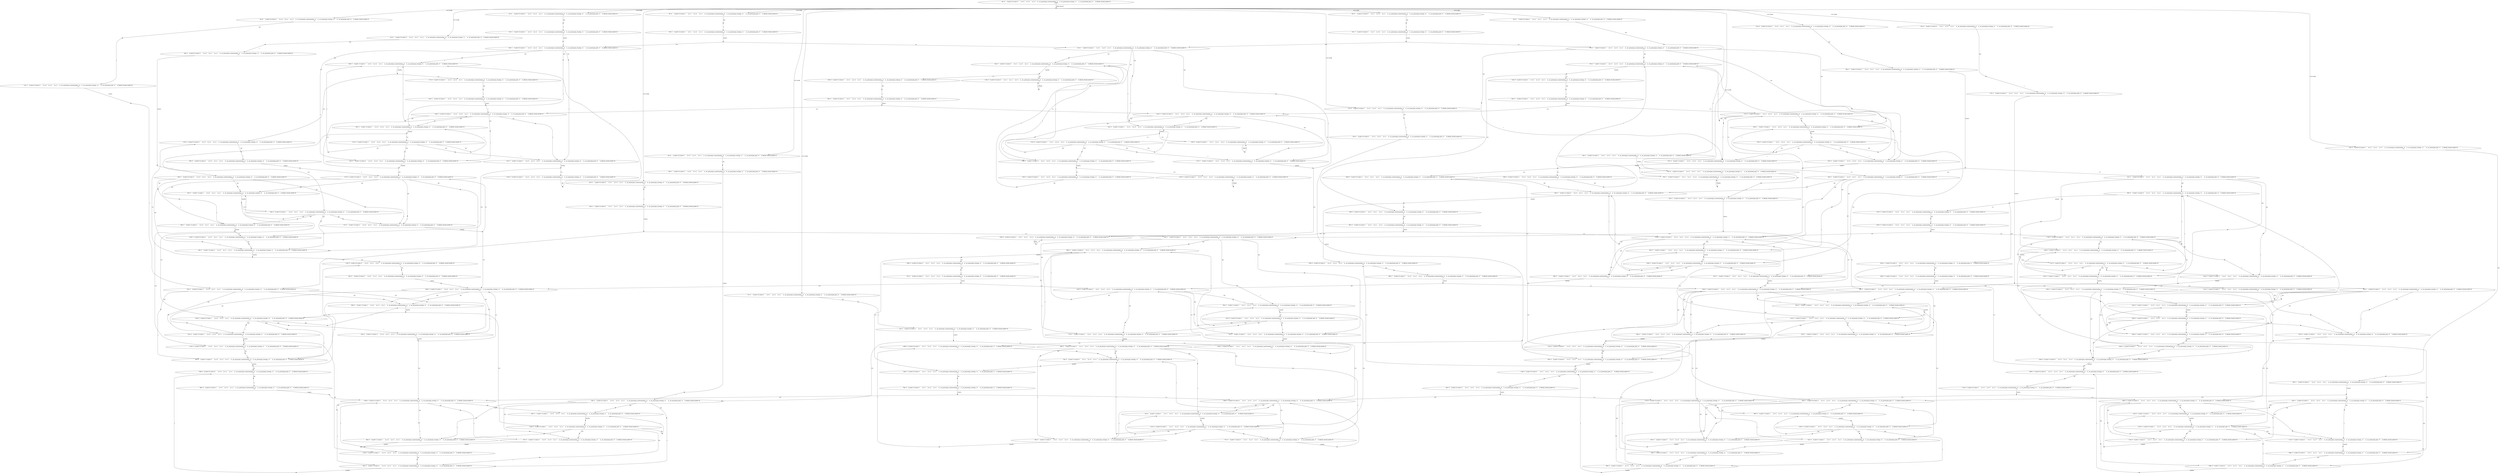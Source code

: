 digraph model {
	0 [ label = "0[c=0	& pick=0	& mem=0	& x=0	& y=0	& o=0	& _loc_prism2jani_countermodule_=0	& _loc_prism2jani_strategy_=0	& _loc_prism2jani_grid_=0	& default_reward_model=0]
: {init}" ];
	1 [ label = "1[c=0	& pick=0	& mem=0	& x=0	& y=0	& o=1	& _loc_prism2jani_countermodule_=0	& _loc_prism2jani_strategy_=0	& _loc_prism2jani_grid_=0	& default_reward_model=0]
: {}" ];
	2 [ label = "2[c=0	& pick=0	& mem=0	& x=0	& y=1	& o=1	& _loc_prism2jani_countermodule_=0	& _loc_prism2jani_strategy_=0	& _loc_prism2jani_grid_=0	& default_reward_model=0]
: {}" ];
	3 [ label = "3[c=0	& pick=0	& mem=0	& x=0	& y=2	& o=1	& _loc_prism2jani_countermodule_=0	& _loc_prism2jani_strategy_=0	& _loc_prism2jani_grid_=0	& default_reward_model=0]
: {}" ];
	4 [ label = "4[c=0	& pick=0	& mem=0	& x=0	& y=3	& o=1	& _loc_prism2jani_countermodule_=0	& _loc_prism2jani_strategy_=0	& _loc_prism2jani_grid_=0	& default_reward_model=0]
: {}" ];
	5 [ label = "5[c=0	& pick=0	& mem=0	& x=1	& y=0	& o=1	& _loc_prism2jani_countermodule_=0	& _loc_prism2jani_strategy_=0	& _loc_prism2jani_grid_=0	& default_reward_model=0]
: {}" ];
	6 [ label = "6[c=0	& pick=0	& mem=0	& x=1	& y=2	& o=1	& _loc_prism2jani_countermodule_=0	& _loc_prism2jani_strategy_=0	& _loc_prism2jani_grid_=0	& default_reward_model=0]
: {}" ];
	7 [ label = "7[c=0	& pick=0	& mem=0	& x=1	& y=3	& o=1	& _loc_prism2jani_countermodule_=0	& _loc_prism2jani_strategy_=0	& _loc_prism2jani_grid_=0	& default_reward_model=0]
: {}" ];
	8 [ label = "8[c=0	& pick=0	& mem=0	& x=2	& y=0	& o=1	& _loc_prism2jani_countermodule_=0	& _loc_prism2jani_strategy_=0	& _loc_prism2jani_grid_=0	& default_reward_model=0]
: {}" ];
	9 [ label = "9[c=0	& pick=0	& mem=0	& x=2	& y=1	& o=1	& _loc_prism2jani_countermodule_=0	& _loc_prism2jani_strategy_=0	& _loc_prism2jani_grid_=0	& default_reward_model=0]
: {}" ];
	10 [ label = "10[c=0	& pick=0	& mem=0	& x=2	& y=2	& o=1	& _loc_prism2jani_countermodule_=0	& _loc_prism2jani_strategy_=0	& _loc_prism2jani_grid_=0	& default_reward_model=0]
: {}" ];
	11 [ label = "11[c=0	& pick=0	& mem=0	& x=2	& y=3	& o=1	& _loc_prism2jani_countermodule_=0	& _loc_prism2jani_strategy_=0	& _loc_prism2jani_grid_=0	& default_reward_model=0]
: {}" ];
	12 [ label = "12[c=0	& pick=0	& mem=0	& x=3	& y=1	& o=1	& _loc_prism2jani_countermodule_=0	& _loc_prism2jani_strategy_=0	& _loc_prism2jani_grid_=0	& default_reward_model=0]
: {}" ];
	13 [ label = "13[c=0	& pick=0	& mem=0	& x=3	& y=2	& o=1	& _loc_prism2jani_countermodule_=0	& _loc_prism2jani_strategy_=0	& _loc_prism2jani_grid_=0	& default_reward_model=0]
: {}" ];
	14 [ label = "14[c=0	& pick=0	& mem=0	& x=3	& y=3	& o=1	& _loc_prism2jani_countermodule_=0	& _loc_prism2jani_strategy_=0	& _loc_prism2jani_grid_=0	& default_reward_model=0]
: {}" ];
	15 [ label = "15[c=1	& pick=4	& mem=3	& x=0	& y=0	& o=1	& _loc_prism2jani_countermodule_=0	& _loc_prism2jani_strategy_=0	& _loc_prism2jani_grid_=0	& default_reward_model=0]
: {}" ];
	16 [ label = "16[c=1	& pick=4	& mem=3	& x=0	& y=1	& o=1	& _loc_prism2jani_countermodule_=0	& _loc_prism2jani_strategy_=0	& _loc_prism2jani_grid_=0	& default_reward_model=0]
: {}" ];
	17 [ label = "17[c=1	& pick=4	& mem=3	& x=0	& y=2	& o=1	& _loc_prism2jani_countermodule_=0	& _loc_prism2jani_strategy_=0	& _loc_prism2jani_grid_=0	& default_reward_model=0]
: {}" ];
	18 [ label = "18[c=1	& pick=4	& mem=3	& x=0	& y=3	& o=1	& _loc_prism2jani_countermodule_=0	& _loc_prism2jani_strategy_=0	& _loc_prism2jani_grid_=0	& default_reward_model=0]
: {}" ];
	19 [ label = "19[c=1	& pick=4	& mem=3	& x=1	& y=0	& o=1	& _loc_prism2jani_countermodule_=0	& _loc_prism2jani_strategy_=0	& _loc_prism2jani_grid_=0	& default_reward_model=0]
: {}" ];
	20 [ label = "20[c=1	& pick=4	& mem=3	& x=1	& y=2	& o=1	& _loc_prism2jani_countermodule_=0	& _loc_prism2jani_strategy_=0	& _loc_prism2jani_grid_=0	& default_reward_model=0]
: {}" ];
	21 [ label = "21[c=1	& pick=4	& mem=3	& x=1	& y=3	& o=1	& _loc_prism2jani_countermodule_=0	& _loc_prism2jani_strategy_=0	& _loc_prism2jani_grid_=0	& default_reward_model=0]
: {}" ];
	22 [ label = "22[c=1	& pick=4	& mem=3	& x=2	& y=0	& o=1	& _loc_prism2jani_countermodule_=0	& _loc_prism2jani_strategy_=0	& _loc_prism2jani_grid_=0	& default_reward_model=0]
: {}" ];
	23 [ label = "23[c=1	& pick=4	& mem=3	& x=2	& y=1	& o=1	& _loc_prism2jani_countermodule_=0	& _loc_prism2jani_strategy_=0	& _loc_prism2jani_grid_=0	& default_reward_model=0]
: {}" ];
	24 [ label = "24[c=1	& pick=4	& mem=3	& x=2	& y=2	& o=1	& _loc_prism2jani_countermodule_=0	& _loc_prism2jani_strategy_=0	& _loc_prism2jani_grid_=0	& default_reward_model=0]
: {}" ];
	25 [ label = "25[c=1	& pick=4	& mem=3	& x=2	& y=3	& o=1	& _loc_prism2jani_countermodule_=0	& _loc_prism2jani_strategy_=0	& _loc_prism2jani_grid_=0	& default_reward_model=0]
: {}" ];
	26 [ label = "26[c=1	& pick=4	& mem=3	& x=3	& y=1	& o=1	& _loc_prism2jani_countermodule_=0	& _loc_prism2jani_strategy_=0	& _loc_prism2jani_grid_=0	& default_reward_model=0]
: {}" ];
	27 [ label = "27[c=1	& pick=4	& mem=3	& x=3	& y=2	& o=1	& _loc_prism2jani_countermodule_=0	& _loc_prism2jani_strategy_=0	& _loc_prism2jani_grid_=0	& default_reward_model=0]
: {}" ];
	28 [ label = "28[c=1	& pick=4	& mem=3	& x=3	& y=3	& o=1	& _loc_prism2jani_countermodule_=0	& _loc_prism2jani_strategy_=0	& _loc_prism2jani_grid_=0	& default_reward_model=0]
: {}" ];
	29 [ label = "29[c=1	& pick=0	& mem=3	& x=0	& y=1	& o=1	& _loc_prism2jani_countermodule_=0	& _loc_prism2jani_strategy_=0	& _loc_prism2jani_grid_=0	& default_reward_model=0]
: {}" ];
	30 [ label = "30[c=1	& pick=0	& mem=3	& x=0	& y=0	& o=1	& _loc_prism2jani_countermodule_=0	& _loc_prism2jani_strategy_=0	& _loc_prism2jani_grid_=0	& default_reward_model=0]
: {}" ];
	31 [ label = "31[c=1	& pick=0	& mem=3	& x=1	& y=0	& o=1	& _loc_prism2jani_countermodule_=0	& _loc_prism2jani_strategy_=0	& _loc_prism2jani_grid_=0	& default_reward_model=0]
: {}" ];
	32 [ label = "32[c=1	& pick=0	& mem=3	& x=0	& y=2	& o=1	& _loc_prism2jani_countermodule_=0	& _loc_prism2jani_strategy_=0	& _loc_prism2jani_grid_=0	& default_reward_model=0]
: {}" ];
	33 [ label = "33[c=1	& pick=0	& mem=3	& x=1	& y=1	& o=3	& _loc_prism2jani_countermodule_=0	& _loc_prism2jani_strategy_=0	& _loc_prism2jani_grid_=0	& default_reward_model=0]
: {}" ];
	34 [ label = "34[c=1	& pick=0	& mem=3	& x=0	& y=3	& o=1	& _loc_prism2jani_countermodule_=0	& _loc_prism2jani_strategy_=0	& _loc_prism2jani_grid_=0	& default_reward_model=0]
: {}" ];
	35 [ label = "35[c=1	& pick=0	& mem=3	& x=1	& y=2	& o=1	& _loc_prism2jani_countermodule_=0	& _loc_prism2jani_strategy_=0	& _loc_prism2jani_grid_=0	& default_reward_model=0]
: {}" ];
	36 [ label = "36[c=1	& pick=0	& mem=3	& x=1	& y=3	& o=1	& _loc_prism2jani_countermodule_=0	& _loc_prism2jani_strategy_=0	& _loc_prism2jani_grid_=0	& default_reward_model=0]
: {}" ];
	37 [ label = "37[c=1	& pick=0	& mem=3	& x=2	& y=0	& o=1	& _loc_prism2jani_countermodule_=0	& _loc_prism2jani_strategy_=0	& _loc_prism2jani_grid_=0	& default_reward_model=0]
: {}" ];
	38 [ label = "38[c=1	& pick=0	& mem=3	& x=2	& y=2	& o=1	& _loc_prism2jani_countermodule_=0	& _loc_prism2jani_strategy_=0	& _loc_prism2jani_grid_=0	& default_reward_model=0]
: {}" ];
	39 [ label = "39[c=1	& pick=0	& mem=3	& x=2	& y=3	& o=1	& _loc_prism2jani_countermodule_=0	& _loc_prism2jani_strategy_=0	& _loc_prism2jani_grid_=0	& default_reward_model=0]
: {}" ];
	40 [ label = "40[c=1	& pick=0	& mem=3	& x=2	& y=1	& o=1	& _loc_prism2jani_countermodule_=0	& _loc_prism2jani_strategy_=0	& _loc_prism2jani_grid_=0	& default_reward_model=0]
: {}" ];
	41 [ label = "41[c=1	& pick=0	& mem=3	& x=3	& y=1	& o=1	& _loc_prism2jani_countermodule_=0	& _loc_prism2jani_strategy_=0	& _loc_prism2jani_grid_=0	& default_reward_model=0]
: {}" ];
	42 [ label = "42[c=1	& pick=0	& mem=3	& x=3	& y=2	& o=1	& _loc_prism2jani_countermodule_=0	& _loc_prism2jani_strategy_=0	& _loc_prism2jani_grid_=0	& default_reward_model=0]
: {}" ];
	43 [ label = "43[c=1	& pick=0	& mem=3	& x=3	& y=3	& o=1	& _loc_prism2jani_countermodule_=0	& _loc_prism2jani_strategy_=0	& _loc_prism2jani_grid_=0	& default_reward_model=0]
: {}" ];
	44 [ label = "44[c=2	& pick=1	& mem=0	& x=0	& y=1	& o=1	& _loc_prism2jani_countermodule_=0	& _loc_prism2jani_strategy_=0	& _loc_prism2jani_grid_=0	& default_reward_model=0]
: {}" ];
	45 [ label = "45[c=2	& pick=1	& mem=1	& x=0	& y=1	& o=1	& _loc_prism2jani_countermodule_=0	& _loc_prism2jani_strategy_=0	& _loc_prism2jani_grid_=0	& default_reward_model=0]
: {}" ];
	46 [ label = "46[c=2	& pick=1	& mem=2	& x=0	& y=1	& o=1	& _loc_prism2jani_countermodule_=0	& _loc_prism2jani_strategy_=0	& _loc_prism2jani_grid_=0	& default_reward_model=0]
: {}" ];
	47 [ label = "47[c=2	& pick=1	& mem=3	& x=0	& y=1	& o=1	& _loc_prism2jani_countermodule_=0	& _loc_prism2jani_strategy_=0	& _loc_prism2jani_grid_=0	& default_reward_model=0]
: {}" ];
	48 [ label = "48[c=2	& pick=4	& mem=3	& x=0	& y=1	& o=1	& _loc_prism2jani_countermodule_=0	& _loc_prism2jani_strategy_=0	& _loc_prism2jani_grid_=0	& default_reward_model=0]
: {}" ];
	49 [ label = "49[c=2	& pick=1	& mem=0	& x=0	& y=0	& o=1	& _loc_prism2jani_countermodule_=0	& _loc_prism2jani_strategy_=0	& _loc_prism2jani_grid_=0	& default_reward_model=0]
: {}" ];
	50 [ label = "50[c=2	& pick=1	& mem=1	& x=0	& y=0	& o=1	& _loc_prism2jani_countermodule_=0	& _loc_prism2jani_strategy_=0	& _loc_prism2jani_grid_=0	& default_reward_model=0]
: {}" ];
	51 [ label = "51[c=2	& pick=1	& mem=2	& x=0	& y=0	& o=1	& _loc_prism2jani_countermodule_=0	& _loc_prism2jani_strategy_=0	& _loc_prism2jani_grid_=0	& default_reward_model=0]
: {}" ];
	52 [ label = "52[c=2	& pick=1	& mem=3	& x=0	& y=0	& o=1	& _loc_prism2jani_countermodule_=0	& _loc_prism2jani_strategy_=0	& _loc_prism2jani_grid_=0	& default_reward_model=0]
: {}" ];
	53 [ label = "53[c=2	& pick=4	& mem=3	& x=0	& y=0	& o=1	& _loc_prism2jani_countermodule_=0	& _loc_prism2jani_strategy_=0	& _loc_prism2jani_grid_=0	& default_reward_model=0]
: {}" ];
	54 [ label = "54[c=2	& pick=1	& mem=0	& x=1	& y=0	& o=1	& _loc_prism2jani_countermodule_=0	& _loc_prism2jani_strategy_=0	& _loc_prism2jani_grid_=0	& default_reward_model=0]
: {}" ];
	55 [ label = "55[c=2	& pick=1	& mem=1	& x=1	& y=0	& o=1	& _loc_prism2jani_countermodule_=0	& _loc_prism2jani_strategy_=0	& _loc_prism2jani_grid_=0	& default_reward_model=0]
: {}" ];
	56 [ label = "56[c=2	& pick=1	& mem=2	& x=1	& y=0	& o=1	& _loc_prism2jani_countermodule_=0	& _loc_prism2jani_strategy_=0	& _loc_prism2jani_grid_=0	& default_reward_model=0]
: {}" ];
	57 [ label = "57[c=2	& pick=1	& mem=3	& x=1	& y=0	& o=1	& _loc_prism2jani_countermodule_=0	& _loc_prism2jani_strategy_=0	& _loc_prism2jani_grid_=0	& default_reward_model=0]
: {}" ];
	58 [ label = "58[c=2	& pick=4	& mem=3	& x=1	& y=0	& o=1	& _loc_prism2jani_countermodule_=0	& _loc_prism2jani_strategy_=0	& _loc_prism2jani_grid_=0	& default_reward_model=0]
: {}" ];
	59 [ label = "59[c=2	& pick=1	& mem=0	& x=0	& y=2	& o=1	& _loc_prism2jani_countermodule_=0	& _loc_prism2jani_strategy_=0	& _loc_prism2jani_grid_=0	& default_reward_model=0]
: {}" ];
	60 [ label = "60[c=2	& pick=1	& mem=1	& x=0	& y=2	& o=1	& _loc_prism2jani_countermodule_=0	& _loc_prism2jani_strategy_=0	& _loc_prism2jani_grid_=0	& default_reward_model=0]
: {}" ];
	61 [ label = "61[c=2	& pick=1	& mem=2	& x=0	& y=2	& o=1	& _loc_prism2jani_countermodule_=0	& _loc_prism2jani_strategy_=0	& _loc_prism2jani_grid_=0	& default_reward_model=0]
: {}" ];
	62 [ label = "62[c=2	& pick=1	& mem=3	& x=0	& y=2	& o=1	& _loc_prism2jani_countermodule_=0	& _loc_prism2jani_strategy_=0	& _loc_prism2jani_grid_=0	& default_reward_model=0]
: {}" ];
	63 [ label = "63[c=2	& pick=4	& mem=3	& x=0	& y=2	& o=1	& _loc_prism2jani_countermodule_=0	& _loc_prism2jani_strategy_=0	& _loc_prism2jani_grid_=0	& default_reward_model=0]
: {}" ];
	64 [ label = "64[c=2	& pick=1	& mem=0	& x=0	& y=3	& o=1	& _loc_prism2jani_countermodule_=0	& _loc_prism2jani_strategy_=0	& _loc_prism2jani_grid_=0	& default_reward_model=0]
: {}" ];
	65 [ label = "65[c=2	& pick=1	& mem=1	& x=0	& y=3	& o=1	& _loc_prism2jani_countermodule_=0	& _loc_prism2jani_strategy_=0	& _loc_prism2jani_grid_=0	& default_reward_model=0]
: {}" ];
	66 [ label = "66[c=2	& pick=1	& mem=2	& x=0	& y=3	& o=1	& _loc_prism2jani_countermodule_=0	& _loc_prism2jani_strategy_=0	& _loc_prism2jani_grid_=0	& default_reward_model=0]
: {}" ];
	67 [ label = "67[c=2	& pick=1	& mem=3	& x=0	& y=3	& o=1	& _loc_prism2jani_countermodule_=0	& _loc_prism2jani_strategy_=0	& _loc_prism2jani_grid_=0	& default_reward_model=0]
: {}" ];
	68 [ label = "68[c=2	& pick=4	& mem=3	& x=0	& y=3	& o=1	& _loc_prism2jani_countermodule_=0	& _loc_prism2jani_strategy_=0	& _loc_prism2jani_grid_=0	& default_reward_model=0]
: {}" ];
	69 [ label = "69[c=2	& pick=1	& mem=0	& x=1	& y=2	& o=1	& _loc_prism2jani_countermodule_=0	& _loc_prism2jani_strategy_=0	& _loc_prism2jani_grid_=0	& default_reward_model=0]
: {}" ];
	70 [ label = "70[c=2	& pick=1	& mem=1	& x=1	& y=2	& o=1	& _loc_prism2jani_countermodule_=0	& _loc_prism2jani_strategy_=0	& _loc_prism2jani_grid_=0	& default_reward_model=0]
: {}" ];
	71 [ label = "71[c=2	& pick=1	& mem=2	& x=1	& y=2	& o=1	& _loc_prism2jani_countermodule_=0	& _loc_prism2jani_strategy_=0	& _loc_prism2jani_grid_=0	& default_reward_model=0]
: {}" ];
	72 [ label = "72[c=2	& pick=1	& mem=3	& x=1	& y=2	& o=1	& _loc_prism2jani_countermodule_=0	& _loc_prism2jani_strategy_=0	& _loc_prism2jani_grid_=0	& default_reward_model=0]
: {}" ];
	73 [ label = "73[c=2	& pick=4	& mem=3	& x=1	& y=2	& o=1	& _loc_prism2jani_countermodule_=0	& _loc_prism2jani_strategy_=0	& _loc_prism2jani_grid_=0	& default_reward_model=0]
: {}" ];
	74 [ label = "74[c=2	& pick=1	& mem=0	& x=1	& y=3	& o=1	& _loc_prism2jani_countermodule_=0	& _loc_prism2jani_strategy_=0	& _loc_prism2jani_grid_=0	& default_reward_model=0]
: {}" ];
	75 [ label = "75[c=2	& pick=1	& mem=1	& x=1	& y=3	& o=1	& _loc_prism2jani_countermodule_=0	& _loc_prism2jani_strategy_=0	& _loc_prism2jani_grid_=0	& default_reward_model=0]
: {}" ];
	76 [ label = "76[c=2	& pick=1	& mem=2	& x=1	& y=3	& o=1	& _loc_prism2jani_countermodule_=0	& _loc_prism2jani_strategy_=0	& _loc_prism2jani_grid_=0	& default_reward_model=0]
: {}" ];
	77 [ label = "77[c=2	& pick=1	& mem=3	& x=1	& y=3	& o=1	& _loc_prism2jani_countermodule_=0	& _loc_prism2jani_strategy_=0	& _loc_prism2jani_grid_=0	& default_reward_model=0]
: {}" ];
	78 [ label = "78[c=2	& pick=4	& mem=3	& x=1	& y=3	& o=1	& _loc_prism2jani_countermodule_=0	& _loc_prism2jani_strategy_=0	& _loc_prism2jani_grid_=0	& default_reward_model=0]
: {}" ];
	79 [ label = "79[c=2	& pick=1	& mem=0	& x=2	& y=0	& o=1	& _loc_prism2jani_countermodule_=0	& _loc_prism2jani_strategy_=0	& _loc_prism2jani_grid_=0	& default_reward_model=0]
: {}" ];
	80 [ label = "80[c=2	& pick=1	& mem=1	& x=2	& y=0	& o=1	& _loc_prism2jani_countermodule_=0	& _loc_prism2jani_strategy_=0	& _loc_prism2jani_grid_=0	& default_reward_model=0]
: {}" ];
	81 [ label = "81[c=2	& pick=1	& mem=2	& x=2	& y=0	& o=1	& _loc_prism2jani_countermodule_=0	& _loc_prism2jani_strategy_=0	& _loc_prism2jani_grid_=0	& default_reward_model=0]
: {}" ];
	82 [ label = "82[c=2	& pick=1	& mem=3	& x=2	& y=0	& o=1	& _loc_prism2jani_countermodule_=0	& _loc_prism2jani_strategy_=0	& _loc_prism2jani_grid_=0	& default_reward_model=0]
: {}" ];
	83 [ label = "83[c=2	& pick=4	& mem=3	& x=2	& y=0	& o=1	& _loc_prism2jani_countermodule_=0	& _loc_prism2jani_strategy_=0	& _loc_prism2jani_grid_=0	& default_reward_model=0]
: {}" ];
	84 [ label = "84[c=2	& pick=1	& mem=0	& x=2	& y=2	& o=1	& _loc_prism2jani_countermodule_=0	& _loc_prism2jani_strategy_=0	& _loc_prism2jani_grid_=0	& default_reward_model=0]
: {}" ];
	85 [ label = "85[c=2	& pick=1	& mem=1	& x=2	& y=2	& o=1	& _loc_prism2jani_countermodule_=0	& _loc_prism2jani_strategy_=0	& _loc_prism2jani_grid_=0	& default_reward_model=0]
: {}" ];
	86 [ label = "86[c=2	& pick=1	& mem=2	& x=2	& y=2	& o=1	& _loc_prism2jani_countermodule_=0	& _loc_prism2jani_strategy_=0	& _loc_prism2jani_grid_=0	& default_reward_model=0]
: {}" ];
	87 [ label = "87[c=2	& pick=1	& mem=3	& x=2	& y=2	& o=1	& _loc_prism2jani_countermodule_=0	& _loc_prism2jani_strategy_=0	& _loc_prism2jani_grid_=0	& default_reward_model=0]
: {}" ];
	88 [ label = "88[c=2	& pick=4	& mem=3	& x=2	& y=2	& o=1	& _loc_prism2jani_countermodule_=0	& _loc_prism2jani_strategy_=0	& _loc_prism2jani_grid_=0	& default_reward_model=0]
: {}" ];
	89 [ label = "89[c=2	& pick=1	& mem=0	& x=2	& y=3	& o=1	& _loc_prism2jani_countermodule_=0	& _loc_prism2jani_strategy_=0	& _loc_prism2jani_grid_=0	& default_reward_model=0]
: {}" ];
	90 [ label = "90[c=2	& pick=1	& mem=1	& x=2	& y=3	& o=1	& _loc_prism2jani_countermodule_=0	& _loc_prism2jani_strategy_=0	& _loc_prism2jani_grid_=0	& default_reward_model=0]
: {}" ];
	91 [ label = "91[c=2	& pick=1	& mem=2	& x=2	& y=3	& o=1	& _loc_prism2jani_countermodule_=0	& _loc_prism2jani_strategy_=0	& _loc_prism2jani_grid_=0	& default_reward_model=0]
: {}" ];
	92 [ label = "92[c=2	& pick=1	& mem=3	& x=2	& y=3	& o=1	& _loc_prism2jani_countermodule_=0	& _loc_prism2jani_strategy_=0	& _loc_prism2jani_grid_=0	& default_reward_model=0]
: {}" ];
	93 [ label = "93[c=2	& pick=4	& mem=3	& x=2	& y=3	& o=1	& _loc_prism2jani_countermodule_=0	& _loc_prism2jani_strategy_=0	& _loc_prism2jani_grid_=0	& default_reward_model=0]
: {}" ];
	94 [ label = "94[c=2	& pick=1	& mem=0	& x=2	& y=1	& o=1	& _loc_prism2jani_countermodule_=0	& _loc_prism2jani_strategy_=0	& _loc_prism2jani_grid_=0	& default_reward_model=0]
: {}" ];
	95 [ label = "95[c=2	& pick=1	& mem=1	& x=2	& y=1	& o=1	& _loc_prism2jani_countermodule_=0	& _loc_prism2jani_strategy_=0	& _loc_prism2jani_grid_=0	& default_reward_model=0]
: {}" ];
	96 [ label = "96[c=2	& pick=1	& mem=2	& x=2	& y=1	& o=1	& _loc_prism2jani_countermodule_=0	& _loc_prism2jani_strategy_=0	& _loc_prism2jani_grid_=0	& default_reward_model=0]
: {}" ];
	97 [ label = "97[c=2	& pick=1	& mem=3	& x=2	& y=1	& o=1	& _loc_prism2jani_countermodule_=0	& _loc_prism2jani_strategy_=0	& _loc_prism2jani_grid_=0	& default_reward_model=0]
: {}" ];
	98 [ label = "98[c=2	& pick=4	& mem=3	& x=2	& y=1	& o=1	& _loc_prism2jani_countermodule_=0	& _loc_prism2jani_strategy_=0	& _loc_prism2jani_grid_=0	& default_reward_model=0]
: {}" ];
	99 [ label = "99[c=2	& pick=1	& mem=0	& x=3	& y=1	& o=1	& _loc_prism2jani_countermodule_=0	& _loc_prism2jani_strategy_=0	& _loc_prism2jani_grid_=0	& default_reward_model=0]
: {}" ];
	100 [ label = "100[c=2	& pick=1	& mem=1	& x=3	& y=1	& o=1	& _loc_prism2jani_countermodule_=0	& _loc_prism2jani_strategy_=0	& _loc_prism2jani_grid_=0	& default_reward_model=0]
: {}" ];
	101 [ label = "101[c=2	& pick=1	& mem=2	& x=3	& y=1	& o=1	& _loc_prism2jani_countermodule_=0	& _loc_prism2jani_strategy_=0	& _loc_prism2jani_grid_=0	& default_reward_model=0]
: {}" ];
	102 [ label = "102[c=2	& pick=1	& mem=3	& x=3	& y=1	& o=1	& _loc_prism2jani_countermodule_=0	& _loc_prism2jani_strategy_=0	& _loc_prism2jani_grid_=0	& default_reward_model=0]
: {}" ];
	103 [ label = "103[c=2	& pick=4	& mem=3	& x=3	& y=1	& o=1	& _loc_prism2jani_countermodule_=0	& _loc_prism2jani_strategy_=0	& _loc_prism2jani_grid_=0	& default_reward_model=0]
: {}" ];
	104 [ label = "104[c=2	& pick=1	& mem=0	& x=3	& y=2	& o=1	& _loc_prism2jani_countermodule_=0	& _loc_prism2jani_strategy_=0	& _loc_prism2jani_grid_=0	& default_reward_model=0]
: {}" ];
	105 [ label = "105[c=2	& pick=1	& mem=1	& x=3	& y=2	& o=1	& _loc_prism2jani_countermodule_=0	& _loc_prism2jani_strategy_=0	& _loc_prism2jani_grid_=0	& default_reward_model=0]
: {}" ];
	106 [ label = "106[c=2	& pick=1	& mem=2	& x=3	& y=2	& o=1	& _loc_prism2jani_countermodule_=0	& _loc_prism2jani_strategy_=0	& _loc_prism2jani_grid_=0	& default_reward_model=0]
: {}" ];
	107 [ label = "107[c=2	& pick=1	& mem=3	& x=3	& y=2	& o=1	& _loc_prism2jani_countermodule_=0	& _loc_prism2jani_strategy_=0	& _loc_prism2jani_grid_=0	& default_reward_model=0]
: {}" ];
	108 [ label = "108[c=2	& pick=4	& mem=3	& x=3	& y=2	& o=1	& _loc_prism2jani_countermodule_=0	& _loc_prism2jani_strategy_=0	& _loc_prism2jani_grid_=0	& default_reward_model=0]
: {}" ];
	109 [ label = "109[c=2	& pick=1	& mem=0	& x=3	& y=3	& o=1	& _loc_prism2jani_countermodule_=0	& _loc_prism2jani_strategy_=0	& _loc_prism2jani_grid_=0	& default_reward_model=0]
: {}" ];
	110 [ label = "110[c=2	& pick=1	& mem=1	& x=3	& y=3	& o=1	& _loc_prism2jani_countermodule_=0	& _loc_prism2jani_strategy_=0	& _loc_prism2jani_grid_=0	& default_reward_model=0]
: {}" ];
	111 [ label = "111[c=2	& pick=1	& mem=2	& x=3	& y=3	& o=1	& _loc_prism2jani_countermodule_=0	& _loc_prism2jani_strategy_=0	& _loc_prism2jani_grid_=0	& default_reward_model=0]
: {}" ];
	112 [ label = "112[c=2	& pick=1	& mem=3	& x=3	& y=3	& o=1	& _loc_prism2jani_countermodule_=0	& _loc_prism2jani_strategy_=0	& _loc_prism2jani_grid_=0	& default_reward_model=0]
: {}" ];
	113 [ label = "113[c=2	& pick=4	& mem=3	& x=3	& y=3	& o=1	& _loc_prism2jani_countermodule_=0	& _loc_prism2jani_strategy_=0	& _loc_prism2jani_grid_=0	& default_reward_model=0]
: {}" ];
	114 [ label = "114[c=2	& pick=0	& mem=0	& x=0	& y=2	& o=1	& _loc_prism2jani_countermodule_=0	& _loc_prism2jani_strategy_=0	& _loc_prism2jani_grid_=0	& default_reward_model=0]
: {}" ];
	115 [ label = "115[c=2	& pick=0	& mem=0	& x=0	& y=1	& o=1	& _loc_prism2jani_countermodule_=0	& _loc_prism2jani_strategy_=0	& _loc_prism2jani_grid_=0	& default_reward_model=0]
: {}" ];
	116 [ label = "116[c=2	& pick=0	& mem=0	& x=1	& y=1	& o=3	& _loc_prism2jani_countermodule_=0	& _loc_prism2jani_strategy_=0	& _loc_prism2jani_grid_=0	& default_reward_model=0]
: {}" ];
	117 [ label = "117[c=2	& pick=0	& mem=0	& x=0	& y=0	& o=1	& _loc_prism2jani_countermodule_=0	& _loc_prism2jani_strategy_=0	& _loc_prism2jani_grid_=0	& default_reward_model=0]
: {}" ];
	118 [ label = "118[c=2	& pick=0	& mem=1	& x=0	& y=2	& o=1	& _loc_prism2jani_countermodule_=0	& _loc_prism2jani_strategy_=0	& _loc_prism2jani_grid_=0	& default_reward_model=0]
: {}" ];
	119 [ label = "119[c=2	& pick=0	& mem=1	& x=0	& y=1	& o=1	& _loc_prism2jani_countermodule_=0	& _loc_prism2jani_strategy_=0	& _loc_prism2jani_grid_=0	& default_reward_model=0]
: {}" ];
	120 [ label = "120[c=2	& pick=0	& mem=1	& x=1	& y=1	& o=3	& _loc_prism2jani_countermodule_=0	& _loc_prism2jani_strategy_=0	& _loc_prism2jani_grid_=0	& default_reward_model=0]
: {}" ];
	121 [ label = "121[c=2	& pick=0	& mem=1	& x=0	& y=0	& o=1	& _loc_prism2jani_countermodule_=0	& _loc_prism2jani_strategy_=0	& _loc_prism2jani_grid_=0	& default_reward_model=0]
: {}" ];
	122 [ label = "122[c=2	& pick=0	& mem=2	& x=0	& y=2	& o=1	& _loc_prism2jani_countermodule_=0	& _loc_prism2jani_strategy_=0	& _loc_prism2jani_grid_=0	& default_reward_model=0]
: {}" ];
	123 [ label = "123[c=2	& pick=0	& mem=2	& x=0	& y=1	& o=1	& _loc_prism2jani_countermodule_=0	& _loc_prism2jani_strategy_=0	& _loc_prism2jani_grid_=0	& default_reward_model=0]
: {}" ];
	124 [ label = "124[c=2	& pick=0	& mem=2	& x=1	& y=1	& o=3	& _loc_prism2jani_countermodule_=0	& _loc_prism2jani_strategy_=0	& _loc_prism2jani_grid_=0	& default_reward_model=0]
: {}" ];
	125 [ label = "125[c=2	& pick=0	& mem=2	& x=0	& y=0	& o=1	& _loc_prism2jani_countermodule_=0	& _loc_prism2jani_strategy_=0	& _loc_prism2jani_grid_=0	& default_reward_model=0]
: {}" ];
	126 [ label = "126[c=2	& pick=0	& mem=3	& x=0	& y=2	& o=1	& _loc_prism2jani_countermodule_=0	& _loc_prism2jani_strategy_=0	& _loc_prism2jani_grid_=0	& default_reward_model=0]
: {}" ];
	127 [ label = "127[c=2	& pick=0	& mem=3	& x=0	& y=1	& o=1	& _loc_prism2jani_countermodule_=0	& _loc_prism2jani_strategy_=0	& _loc_prism2jani_grid_=0	& default_reward_model=0]
: {}" ];
	128 [ label = "128[c=2	& pick=0	& mem=3	& x=1	& y=1	& o=3	& _loc_prism2jani_countermodule_=0	& _loc_prism2jani_strategy_=0	& _loc_prism2jani_grid_=0	& default_reward_model=0]
: {}" ];
	129 [ label = "129[c=2	& pick=0	& mem=3	& x=0	& y=0	& o=1	& _loc_prism2jani_countermodule_=0	& _loc_prism2jani_strategy_=0	& _loc_prism2jani_grid_=0	& default_reward_model=0]
: {}" ];
	130 [ label = "130[c=2	& pick=0	& mem=0	& x=1	& y=0	& o=1	& _loc_prism2jani_countermodule_=0	& _loc_prism2jani_strategy_=0	& _loc_prism2jani_grid_=0	& default_reward_model=0]
: {}" ];
	131 [ label = "131[c=2	& pick=0	& mem=1	& x=1	& y=0	& o=1	& _loc_prism2jani_countermodule_=0	& _loc_prism2jani_strategy_=0	& _loc_prism2jani_grid_=0	& default_reward_model=0]
: {}" ];
	132 [ label = "132[c=2	& pick=0	& mem=2	& x=1	& y=0	& o=1	& _loc_prism2jani_countermodule_=0	& _loc_prism2jani_strategy_=0	& _loc_prism2jani_grid_=0	& default_reward_model=0]
: {}" ];
	133 [ label = "133[c=2	& pick=0	& mem=3	& x=1	& y=0	& o=1	& _loc_prism2jani_countermodule_=0	& _loc_prism2jani_strategy_=0	& _loc_prism2jani_grid_=0	& default_reward_model=0]
: {}" ];
	134 [ label = "134[c=2	& pick=0	& mem=0	& x=2	& y=0	& o=1	& _loc_prism2jani_countermodule_=0	& _loc_prism2jani_strategy_=0	& _loc_prism2jani_grid_=0	& default_reward_model=0]
: {}" ];
	135 [ label = "135[c=2	& pick=0	& mem=1	& x=2	& y=0	& o=1	& _loc_prism2jani_countermodule_=0	& _loc_prism2jani_strategy_=0	& _loc_prism2jani_grid_=0	& default_reward_model=0]
: {}" ];
	136 [ label = "136[c=2	& pick=0	& mem=2	& x=2	& y=0	& o=1	& _loc_prism2jani_countermodule_=0	& _loc_prism2jani_strategy_=0	& _loc_prism2jani_grid_=0	& default_reward_model=0]
: {}" ];
	137 [ label = "137[c=2	& pick=0	& mem=3	& x=2	& y=0	& o=1	& _loc_prism2jani_countermodule_=0	& _loc_prism2jani_strategy_=0	& _loc_prism2jani_grid_=0	& default_reward_model=0]
: {}" ];
	138 [ label = "138[c=2	& pick=0	& mem=0	& x=0	& y=3	& o=1	& _loc_prism2jani_countermodule_=0	& _loc_prism2jani_strategy_=0	& _loc_prism2jani_grid_=0	& default_reward_model=0]
: {}" ];
	139 [ label = "139[c=2	& pick=0	& mem=0	& x=1	& y=2	& o=1	& _loc_prism2jani_countermodule_=0	& _loc_prism2jani_strategy_=0	& _loc_prism2jani_grid_=0	& default_reward_model=0]
: {}" ];
	140 [ label = "140[c=2	& pick=0	& mem=1	& x=0	& y=3	& o=1	& _loc_prism2jani_countermodule_=0	& _loc_prism2jani_strategy_=0	& _loc_prism2jani_grid_=0	& default_reward_model=0]
: {}" ];
	141 [ label = "141[c=2	& pick=0	& mem=1	& x=1	& y=2	& o=1	& _loc_prism2jani_countermodule_=0	& _loc_prism2jani_strategy_=0	& _loc_prism2jani_grid_=0	& default_reward_model=0]
: {}" ];
	142 [ label = "142[c=2	& pick=0	& mem=2	& x=0	& y=3	& o=1	& _loc_prism2jani_countermodule_=0	& _loc_prism2jani_strategy_=0	& _loc_prism2jani_grid_=0	& default_reward_model=0]
: {}" ];
	143 [ label = "143[c=2	& pick=0	& mem=2	& x=1	& y=2	& o=1	& _loc_prism2jani_countermodule_=0	& _loc_prism2jani_strategy_=0	& _loc_prism2jani_grid_=0	& default_reward_model=0]
: {}" ];
	144 [ label = "144[c=2	& pick=0	& mem=3	& x=0	& y=3	& o=1	& _loc_prism2jani_countermodule_=0	& _loc_prism2jani_strategy_=0	& _loc_prism2jani_grid_=0	& default_reward_model=0]
: {}" ];
	145 [ label = "145[c=2	& pick=0	& mem=3	& x=1	& y=2	& o=1	& _loc_prism2jani_countermodule_=0	& _loc_prism2jani_strategy_=0	& _loc_prism2jani_grid_=0	& default_reward_model=0]
: {}" ];
	146 [ label = "146[c=2	& pick=0	& mem=0	& x=1	& y=3	& o=1	& _loc_prism2jani_countermodule_=0	& _loc_prism2jani_strategy_=0	& _loc_prism2jani_grid_=0	& default_reward_model=0]
: {}" ];
	147 [ label = "147[c=2	& pick=0	& mem=1	& x=1	& y=3	& o=1	& _loc_prism2jani_countermodule_=0	& _loc_prism2jani_strategy_=0	& _loc_prism2jani_grid_=0	& default_reward_model=0]
: {}" ];
	148 [ label = "148[c=2	& pick=0	& mem=2	& x=1	& y=3	& o=1	& _loc_prism2jani_countermodule_=0	& _loc_prism2jani_strategy_=0	& _loc_prism2jani_grid_=0	& default_reward_model=0]
: {}" ];
	149 [ label = "149[c=2	& pick=0	& mem=3	& x=1	& y=3	& o=1	& _loc_prism2jani_countermodule_=0	& _loc_prism2jani_strategy_=0	& _loc_prism2jani_grid_=0	& default_reward_model=0]
: {}" ];
	150 [ label = "150[c=2	& pick=0	& mem=0	& x=2	& y=2	& o=1	& _loc_prism2jani_countermodule_=0	& _loc_prism2jani_strategy_=0	& _loc_prism2jani_grid_=0	& default_reward_model=0]
: {}" ];
	151 [ label = "151[c=2	& pick=0	& mem=1	& x=2	& y=2	& o=1	& _loc_prism2jani_countermodule_=0	& _loc_prism2jani_strategy_=0	& _loc_prism2jani_grid_=0	& default_reward_model=0]
: {}" ];
	152 [ label = "152[c=2	& pick=0	& mem=2	& x=2	& y=2	& o=1	& _loc_prism2jani_countermodule_=0	& _loc_prism2jani_strategy_=0	& _loc_prism2jani_grid_=0	& default_reward_model=0]
: {}" ];
	153 [ label = "153[c=2	& pick=0	& mem=3	& x=2	& y=2	& o=1	& _loc_prism2jani_countermodule_=0	& _loc_prism2jani_strategy_=0	& _loc_prism2jani_grid_=0	& default_reward_model=0]
: {}" ];
	154 [ label = "154[c=2	& pick=0	& mem=0	& x=2	& y=3	& o=1	& _loc_prism2jani_countermodule_=0	& _loc_prism2jani_strategy_=0	& _loc_prism2jani_grid_=0	& default_reward_model=0]
: {}" ];
	155 [ label = "155[c=2	& pick=0	& mem=1	& x=2	& y=3	& o=1	& _loc_prism2jani_countermodule_=0	& _loc_prism2jani_strategy_=0	& _loc_prism2jani_grid_=0	& default_reward_model=0]
: {}" ];
	156 [ label = "156[c=2	& pick=0	& mem=2	& x=2	& y=3	& o=1	& _loc_prism2jani_countermodule_=0	& _loc_prism2jani_strategy_=0	& _loc_prism2jani_grid_=0	& default_reward_model=0]
: {}" ];
	157 [ label = "157[c=2	& pick=0	& mem=3	& x=2	& y=3	& o=1	& _loc_prism2jani_countermodule_=0	& _loc_prism2jani_strategy_=0	& _loc_prism2jani_grid_=0	& default_reward_model=0]
: {}" ];
	158 [ label = "158[c=2	& pick=0	& mem=0	& x=2	& y=1	& o=1	& _loc_prism2jani_countermodule_=0	& _loc_prism2jani_strategy_=0	& _loc_prism2jani_grid_=0	& default_reward_model=0]
: {}" ];
	159 [ label = "159[c=2	& pick=0	& mem=1	& x=2	& y=1	& o=1	& _loc_prism2jani_countermodule_=0	& _loc_prism2jani_strategy_=0	& _loc_prism2jani_grid_=0	& default_reward_model=0]
: {}" ];
	160 [ label = "160[c=2	& pick=0	& mem=2	& x=2	& y=1	& o=1	& _loc_prism2jani_countermodule_=0	& _loc_prism2jani_strategy_=0	& _loc_prism2jani_grid_=0	& default_reward_model=0]
: {}" ];
	161 [ label = "161[c=2	& pick=0	& mem=3	& x=2	& y=1	& o=1	& _loc_prism2jani_countermodule_=0	& _loc_prism2jani_strategy_=0	& _loc_prism2jani_grid_=0	& default_reward_model=0]
: {}" ];
	162 [ label = "162[c=2	& pick=0	& mem=0	& x=3	& y=2	& o=1	& _loc_prism2jani_countermodule_=0	& _loc_prism2jani_strategy_=0	& _loc_prism2jani_grid_=0	& default_reward_model=0]
: {}" ];
	163 [ label = "163[c=2	& pick=0	& mem=1	& x=3	& y=2	& o=1	& _loc_prism2jani_countermodule_=0	& _loc_prism2jani_strategy_=0	& _loc_prism2jani_grid_=0	& default_reward_model=0]
: {}" ];
	164 [ label = "164[c=2	& pick=0	& mem=2	& x=3	& y=2	& o=1	& _loc_prism2jani_countermodule_=0	& _loc_prism2jani_strategy_=0	& _loc_prism2jani_grid_=0	& default_reward_model=0]
: {}" ];
	165 [ label = "165[c=2	& pick=0	& mem=3	& x=3	& y=2	& o=1	& _loc_prism2jani_countermodule_=0	& _loc_prism2jani_strategy_=0	& _loc_prism2jani_grid_=0	& default_reward_model=0]
: {}" ];
	166 [ label = "166[c=2	& pick=0	& mem=0	& x=3	& y=3	& o=1	& _loc_prism2jani_countermodule_=0	& _loc_prism2jani_strategy_=0	& _loc_prism2jani_grid_=0	& default_reward_model=0]
: {}" ];
	167 [ label = "167[c=2	& pick=0	& mem=1	& x=3	& y=3	& o=1	& _loc_prism2jani_countermodule_=0	& _loc_prism2jani_strategy_=0	& _loc_prism2jani_grid_=0	& default_reward_model=0]
: {}" ];
	168 [ label = "168[c=2	& pick=0	& mem=2	& x=3	& y=3	& o=1	& _loc_prism2jani_countermodule_=0	& _loc_prism2jani_strategy_=0	& _loc_prism2jani_grid_=0	& default_reward_model=0]
: {}" ];
	169 [ label = "169[c=2	& pick=0	& mem=3	& x=3	& y=3	& o=1	& _loc_prism2jani_countermodule_=0	& _loc_prism2jani_strategy_=0	& _loc_prism2jani_grid_=0	& default_reward_model=0]
: {}" ];
	170 [ label = "170[c=2	& pick=0	& mem=0	& x=3	& y=1	& o=1	& _loc_prism2jani_countermodule_=0	& _loc_prism2jani_strategy_=0	& _loc_prism2jani_grid_=0	& default_reward_model=0]
: {}" ];
	171 [ label = "171[c=2	& pick=0	& mem=1	& x=3	& y=1	& o=1	& _loc_prism2jani_countermodule_=0	& _loc_prism2jani_strategy_=0	& _loc_prism2jani_grid_=0	& default_reward_model=0]
: {}" ];
	172 [ label = "172[c=2	& pick=0	& mem=2	& x=3	& y=1	& o=1	& _loc_prism2jani_countermodule_=0	& _loc_prism2jani_strategy_=0	& _loc_prism2jani_grid_=0	& default_reward_model=0]
: {}" ];
	173 [ label = "173[c=2	& pick=0	& mem=3	& x=3	& y=1	& o=1	& _loc_prism2jani_countermodule_=0	& _loc_prism2jani_strategy_=0	& _loc_prism2jani_grid_=0	& default_reward_model=0]
: {}" ];
	"0c0" [shape = "point"];
	0 -> "0c0" [ label = "{grid_cmd_9}"]
;
	"0c0" -> 1 [ label= "0.0714286" ];
	"0c0" -> 2 [ label= "0.0714286" ];
	"0c0" -> 3 [ label= "0.0714286" ];
	"0c0" -> 4 [ label= "0.0714286" ];
	"0c0" -> 5 [ label= "0.0714286" ];
	"0c0" -> 6 [ label= "0.0714286" ];
	"0c0" -> 7 [ label= "0.0714286" ];
	"0c0" -> 8 [ label= "0.0714286" ];
	"0c0" -> 9 [ label= "0.0714286" ];
	"0c0" -> 10 [ label= "0.0714286" ];
	"0c0" -> 11 [ label= "0.0714286" ];
	"0c0" -> 12 [ label= "0.0714286" ];
	"0c0" -> 13 [ label= "0.0714286" ];
	"0c0" -> 14 [ label= "0.0714286" ];
	"1c0" [shape = "point"];
	1 -> "1c0" [ label = "{p}"]
;
	"1c0" -> 15 [ label= "1" ];
	"2c0" [shape = "point"];
	2 -> "2c0" [ label = "{p}"]
;
	"2c0" -> 16 [ label= "1" ];
	"3c0" [shape = "point"];
	3 -> "3c0" [ label = "{p}"]
;
	"3c0" -> 17 [ label= "1" ];
	"4c0" [shape = "point"];
	4 -> "4c0" [ label = "{p}"]
;
	"4c0" -> 18 [ label= "1" ];
	"5c0" [shape = "point"];
	5 -> "5c0" [ label = "{p}"]
;
	"5c0" -> 19 [ label= "1" ];
	"6c0" [shape = "point"];
	6 -> "6c0" [ label = "{p}"]
;
	"6c0" -> 20 [ label= "1" ];
	"7c0" [shape = "point"];
	7 -> "7c0" [ label = "{p}"]
;
	"7c0" -> 21 [ label= "1" ];
	"8c0" [shape = "point"];
	8 -> "8c0" [ label = "{p}"]
;
	"8c0" -> 22 [ label= "1" ];
	"9c0" [shape = "point"];
	9 -> "9c0" [ label = "{p}"]
;
	"9c0" -> 23 [ label= "1" ];
	"10c0" [shape = "point"];
	10 -> "10c0" [ label = "{p}"]
;
	"10c0" -> 24 [ label= "1" ];
	"11c0" [shape = "point"];
	11 -> "11c0" [ label = "{p}"]
;
	"11c0" -> 25 [ label= "1" ];
	"12c0" [shape = "point"];
	12 -> "12c0" [ label = "{p}"]
;
	"12c0" -> 26 [ label= "1" ];
	"13c0" [shape = "point"];
	13 -> "13c0" [ label = "{p}"]
;
	"13c0" -> 27 [ label= "1" ];
	"14c0" [shape = "point"];
	14 -> "14c0" [ label = "{p}"]
;
	"14c0" -> 28 [ label= "1" ];
	"15c0" [shape = "point"];
	15 -> "15c0" [ label = "{west}"]
;
	"15c0" -> 30 [ label= "1" ];
	"16c0" [shape = "point"];
	16 -> "16c0" [ label = "{west}"]
;
	"16c0" -> 29 [ label= "1" ];
	"17c0" [shape = "point"];
	17 -> "17c0" [ label = "{west}"]
;
	"17c0" -> 32 [ label= "1" ];
	"18c0" [shape = "point"];
	18 -> "18c0" [ label = "{west}"]
;
	"18c0" -> 34 [ label= "1" ];
	"19c0" [shape = "point"];
	19 -> "19c0" [ label = "{west}"]
;
	"19c0" -> 30 [ label= "0.9" ];
	"19c0" -> 31 [ label= "0.1" ];
	"20c0" [shape = "point"];
	20 -> "20c0" [ label = "{west}"]
;
	"20c0" -> 32 [ label= "0.9" ];
	"20c0" -> 35 [ label= "0.1" ];
	"21c0" [shape = "point"];
	21 -> "21c0" [ label = "{west}"]
;
	"21c0" -> 34 [ label= "0.9" ];
	"21c0" -> 36 [ label= "0.1" ];
	"22c0" [shape = "point"];
	22 -> "22c0" [ label = "{west}"]
;
	"22c0" -> 31 [ label= "0.9" ];
	"22c0" -> 37 [ label= "0.1" ];
	"23c0" [shape = "point"];
	23 -> "23c0" [ label = "{west}"]
;
	"23c0" -> 33 [ label= "0.9" ];
	"23c0" -> 40 [ label= "0.1" ];
	"24c0" [shape = "point"];
	24 -> "24c0" [ label = "{west}"]
;
	"24c0" -> 35 [ label= "0.9" ];
	"24c0" -> 38 [ label= "0.1" ];
	"25c0" [shape = "point"];
	25 -> "25c0" [ label = "{west}"]
;
	"25c0" -> 36 [ label= "0.9" ];
	"25c0" -> 39 [ label= "0.1" ];
	"26c0" [shape = "point"];
	26 -> "26c0" [ label = "{west}"]
;
	"26c0" -> 40 [ label= "0.9" ];
	"26c0" -> 41 [ label= "0.1" ];
	"27c0" [shape = "point"];
	27 -> "27c0" [ label = "{west}"]
;
	"27c0" -> 38 [ label= "0.9" ];
	"27c0" -> 42 [ label= "0.1" ];
	"28c0" [shape = "point"];
	28 -> "28c0" [ label = "{west}"]
;
	"28c0" -> 39 [ label= "0.9" ];
	"28c0" -> 43 [ label= "0.1" ];
	"29c0" [shape = "point"];
	29 -> "29c0" [ label = "{p}"]
;
	"29c0" -> 44 [ label= "1" ];
	"29c1" [shape = "point"];
	29 -> "29c1" [ label = "{p}"]
;
	"29c1" -> 45 [ label= "1" ];
	"29c2" [shape = "point"];
	29 -> "29c2" [ label = "{p}"]
;
	"29c2" -> 46 [ label= "1" ];
	"29c3" [shape = "point"];
	29 -> "29c3" [ label = "{p}"]
;
	"29c3" -> 47 [ label= "1" ];
	"30c0" [shape = "point"];
	30 -> "30c0" [ label = "{p}"]
;
	"30c0" -> 49 [ label= "1" ];
	"30c1" [shape = "point"];
	30 -> "30c1" [ label = "{p}"]
;
	"30c1" -> 50 [ label= "1" ];
	"30c2" [shape = "point"];
	30 -> "30c2" [ label = "{p}"]
;
	"30c2" -> 51 [ label= "1" ];
	"30c3" [shape = "point"];
	30 -> "30c3" [ label = "{p}"]
;
	"30c3" -> 52 [ label= "1" ];
	"31c0" [shape = "point"];
	31 -> "31c0" [ label = "{p}"]
;
	"31c0" -> 54 [ label= "1" ];
	"31c1" [shape = "point"];
	31 -> "31c1" [ label = "{p}"]
;
	"31c1" -> 55 [ label= "1" ];
	"31c2" [shape = "point"];
	31 -> "31c2" [ label = "{p}"]
;
	"31c2" -> 56 [ label= "1" ];
	"31c3" [shape = "point"];
	31 -> "31c3" [ label = "{p}"]
;
	"31c3" -> 57 [ label= "1" ];
	"32c0" [shape = "point"];
	32 -> "32c0" [ label = "{p}"]
;
	"32c0" -> 59 [ label= "1" ];
	"32c1" [shape = "point"];
	32 -> "32c1" [ label = "{p}"]
;
	"32c1" -> 60 [ label= "1" ];
	"32c2" [shape = "point"];
	32 -> "32c2" [ label = "{p}"]
;
	"32c2" -> 61 [ label= "1" ];
	"32c3" [shape = "point"];
	32 -> "32c3" [ label = "{p}"]
;
	"32c3" -> 62 [ label= "1" ];
	"33c0" [shape = "point"];
	33 -> "33c0" [ label = "{bad}"]
;
	"33c0" -> 33 [ label= "1" ];
	"34c0" [shape = "point"];
	34 -> "34c0" [ label = "{p}"]
;
	"34c0" -> 64 [ label= "1" ];
	"34c1" [shape = "point"];
	34 -> "34c1" [ label = "{p}"]
;
	"34c1" -> 65 [ label= "1" ];
	"34c2" [shape = "point"];
	34 -> "34c2" [ label = "{p}"]
;
	"34c2" -> 66 [ label= "1" ];
	"34c3" [shape = "point"];
	34 -> "34c3" [ label = "{p}"]
;
	"34c3" -> 67 [ label= "1" ];
	"35c0" [shape = "point"];
	35 -> "35c0" [ label = "{p}"]
;
	"35c0" -> 69 [ label= "1" ];
	"35c1" [shape = "point"];
	35 -> "35c1" [ label = "{p}"]
;
	"35c1" -> 70 [ label= "1" ];
	"35c2" [shape = "point"];
	35 -> "35c2" [ label = "{p}"]
;
	"35c2" -> 71 [ label= "1" ];
	"35c3" [shape = "point"];
	35 -> "35c3" [ label = "{p}"]
;
	"35c3" -> 72 [ label= "1" ];
	"36c0" [shape = "point"];
	36 -> "36c0" [ label = "{p}"]
;
	"36c0" -> 74 [ label= "1" ];
	"36c1" [shape = "point"];
	36 -> "36c1" [ label = "{p}"]
;
	"36c1" -> 75 [ label= "1" ];
	"36c2" [shape = "point"];
	36 -> "36c2" [ label = "{p}"]
;
	"36c2" -> 76 [ label= "1" ];
	"36c3" [shape = "point"];
	36 -> "36c3" [ label = "{p}"]
;
	"36c3" -> 77 [ label= "1" ];
	"37c0" [shape = "point"];
	37 -> "37c0" [ label = "{p}"]
;
	"37c0" -> 79 [ label= "1" ];
	"37c1" [shape = "point"];
	37 -> "37c1" [ label = "{p}"]
;
	"37c1" -> 80 [ label= "1" ];
	"37c2" [shape = "point"];
	37 -> "37c2" [ label = "{p}"]
;
	"37c2" -> 81 [ label= "1" ];
	"37c3" [shape = "point"];
	37 -> "37c3" [ label = "{p}"]
;
	"37c3" -> 82 [ label= "1" ];
	"38c0" [shape = "point"];
	38 -> "38c0" [ label = "{p}"]
;
	"38c0" -> 84 [ label= "1" ];
	"38c1" [shape = "point"];
	38 -> "38c1" [ label = "{p}"]
;
	"38c1" -> 85 [ label= "1" ];
	"38c2" [shape = "point"];
	38 -> "38c2" [ label = "{p}"]
;
	"38c2" -> 86 [ label= "1" ];
	"38c3" [shape = "point"];
	38 -> "38c3" [ label = "{p}"]
;
	"38c3" -> 87 [ label= "1" ];
	"39c0" [shape = "point"];
	39 -> "39c0" [ label = "{p}"]
;
	"39c0" -> 89 [ label= "1" ];
	"39c1" [shape = "point"];
	39 -> "39c1" [ label = "{p}"]
;
	"39c1" -> 90 [ label= "1" ];
	"39c2" [shape = "point"];
	39 -> "39c2" [ label = "{p}"]
;
	"39c2" -> 91 [ label= "1" ];
	"39c3" [shape = "point"];
	39 -> "39c3" [ label = "{p}"]
;
	"39c3" -> 92 [ label= "1" ];
	"40c0" [shape = "point"];
	40 -> "40c0" [ label = "{p}"]
;
	"40c0" -> 94 [ label= "1" ];
	"40c1" [shape = "point"];
	40 -> "40c1" [ label = "{p}"]
;
	"40c1" -> 95 [ label= "1" ];
	"40c2" [shape = "point"];
	40 -> "40c2" [ label = "{p}"]
;
	"40c2" -> 96 [ label= "1" ];
	"40c3" [shape = "point"];
	40 -> "40c3" [ label = "{p}"]
;
	"40c3" -> 97 [ label= "1" ];
	"41c0" [shape = "point"];
	41 -> "41c0" [ label = "{p}"]
;
	"41c0" -> 99 [ label= "1" ];
	"41c1" [shape = "point"];
	41 -> "41c1" [ label = "{p}"]
;
	"41c1" -> 100 [ label= "1" ];
	"41c2" [shape = "point"];
	41 -> "41c2" [ label = "{p}"]
;
	"41c2" -> 101 [ label= "1" ];
	"41c3" [shape = "point"];
	41 -> "41c3" [ label = "{p}"]
;
	"41c3" -> 102 [ label= "1" ];
	"42c0" [shape = "point"];
	42 -> "42c0" [ label = "{p}"]
;
	"42c0" -> 104 [ label= "1" ];
	"42c1" [shape = "point"];
	42 -> "42c1" [ label = "{p}"]
;
	"42c1" -> 105 [ label= "1" ];
	"42c2" [shape = "point"];
	42 -> "42c2" [ label = "{p}"]
;
	"42c2" -> 106 [ label= "1" ];
	"42c3" [shape = "point"];
	42 -> "42c3" [ label = "{p}"]
;
	"42c3" -> 107 [ label= "1" ];
	"43c0" [shape = "point"];
	43 -> "43c0" [ label = "{p}"]
;
	"43c0" -> 109 [ label= "1" ];
	"43c1" [shape = "point"];
	43 -> "43c1" [ label = "{p}"]
;
	"43c1" -> 110 [ label= "1" ];
	"43c2" [shape = "point"];
	43 -> "43c2" [ label = "{p}"]
;
	"43c2" -> 111 [ label= "1" ];
	"43c3" [shape = "point"];
	43 -> "43c3" [ label = "{p}"]
;
	"43c3" -> 112 [ label= "1" ];
	"44c0" [shape = "point"];
	44 -> "44c0" [ label = "{north}"]
;
	"44c0" -> 114 [ label= "0.9" ];
	"44c0" -> 115 [ label= "0.1" ];
	"45c0" [shape = "point"];
	45 -> "45c0" [ label = "{north}"]
;
	"45c0" -> 118 [ label= "0.9" ];
	"45c0" -> 119 [ label= "0.1" ];
	"46c0" [shape = "point"];
	46 -> "46c0" [ label = "{north}"]
;
	"46c0" -> 122 [ label= "0.9" ];
	"46c0" -> 123 [ label= "0.1" ];
	"47c0" [shape = "point"];
	47 -> "47c0" [ label = "{north}"]
;
	"47c0" -> 126 [ label= "0.9" ];
	"47c0" -> 127 [ label= "0.1" ];
	"48c0" [shape = "point"];
	48 -> "48c0" [ label = "{west}"]
;
	"48c0" -> 127 [ label= "1" ];
	"49c0" [shape = "point"];
	49 -> "49c0" [ label = "{north}"]
;
	"49c0" -> 115 [ label= "0.9" ];
	"49c0" -> 117 [ label= "0.1" ];
	"50c0" [shape = "point"];
	50 -> "50c0" [ label = "{north}"]
;
	"50c0" -> 119 [ label= "0.9" ];
	"50c0" -> 121 [ label= "0.1" ];
	"51c0" [shape = "point"];
	51 -> "51c0" [ label = "{north}"]
;
	"51c0" -> 123 [ label= "0.9" ];
	"51c0" -> 125 [ label= "0.1" ];
	"52c0" [shape = "point"];
	52 -> "52c0" [ label = "{north}"]
;
	"52c0" -> 127 [ label= "0.9" ];
	"52c0" -> 129 [ label= "0.1" ];
	"53c0" [shape = "point"];
	53 -> "53c0" [ label = "{west}"]
;
	"53c0" -> 129 [ label= "1" ];
	"54c0" [shape = "point"];
	54 -> "54c0" [ label = "{north}"]
;
	"54c0" -> 116 [ label= "0.9" ];
	"54c0" -> 130 [ label= "0.1" ];
	"55c0" [shape = "point"];
	55 -> "55c0" [ label = "{north}"]
;
	"55c0" -> 120 [ label= "0.9" ];
	"55c0" -> 131 [ label= "0.1" ];
	"56c0" [shape = "point"];
	56 -> "56c0" [ label = "{north}"]
;
	"56c0" -> 124 [ label= "0.9" ];
	"56c0" -> 132 [ label= "0.1" ];
	"57c0" [shape = "point"];
	57 -> "57c0" [ label = "{north}"]
;
	"57c0" -> 128 [ label= "0.9" ];
	"57c0" -> 133 [ label= "0.1" ];
	"58c0" [shape = "point"];
	58 -> "58c0" [ label = "{west}"]
;
	"58c0" -> 129 [ label= "0.9" ];
	"58c0" -> 133 [ label= "0.1" ];
	"59c0" [shape = "point"];
	59 -> "59c0" [ label = "{north}"]
;
	"59c0" -> 114 [ label= "0.1" ];
	"59c0" -> 138 [ label= "0.9" ];
	"60c0" [shape = "point"];
	60 -> "60c0" [ label = "{north}"]
;
	"60c0" -> 118 [ label= "0.1" ];
	"60c0" -> 140 [ label= "0.9" ];
	"61c0" [shape = "point"];
	61 -> "61c0" [ label = "{north}"]
;
	"61c0" -> 122 [ label= "0.1" ];
	"61c0" -> 142 [ label= "0.9" ];
	"62c0" [shape = "point"];
	62 -> "62c0" [ label = "{north}"]
;
	"62c0" -> 126 [ label= "0.1" ];
	"62c0" -> 144 [ label= "0.9" ];
	"63c0" [shape = "point"];
	63 -> "63c0" [ label = "{west}"]
;
	"63c0" -> 126 [ label= "1" ];
	"64c0" [shape = "point"];
	64 -> "64c0" [ label = "{north}"]
;
	"64c0" -> 138 [ label= "1" ];
	"65c0" [shape = "point"];
	65 -> "65c0" [ label = "{north}"]
;
	"65c0" -> 140 [ label= "1" ];
	"66c0" [shape = "point"];
	66 -> "66c0" [ label = "{north}"]
;
	"66c0" -> 142 [ label= "1" ];
	"67c0" [shape = "point"];
	67 -> "67c0" [ label = "{north}"]
;
	"67c0" -> 144 [ label= "1" ];
	"68c0" [shape = "point"];
	68 -> "68c0" [ label = "{west}"]
;
	"68c0" -> 144 [ label= "1" ];
	"69c0" [shape = "point"];
	69 -> "69c0" [ label = "{north}"]
;
	"69c0" -> 139 [ label= "0.1" ];
	"69c0" -> 146 [ label= "0.9" ];
	"70c0" [shape = "point"];
	70 -> "70c0" [ label = "{north}"]
;
	"70c0" -> 141 [ label= "0.1" ];
	"70c0" -> 147 [ label= "0.9" ];
	"71c0" [shape = "point"];
	71 -> "71c0" [ label = "{north}"]
;
	"71c0" -> 143 [ label= "0.1" ];
	"71c0" -> 148 [ label= "0.9" ];
	"72c0" [shape = "point"];
	72 -> "72c0" [ label = "{north}"]
;
	"72c0" -> 145 [ label= "0.1" ];
	"72c0" -> 149 [ label= "0.9" ];
	"73c0" [shape = "point"];
	73 -> "73c0" [ label = "{west}"]
;
	"73c0" -> 126 [ label= "0.9" ];
	"73c0" -> 145 [ label= "0.1" ];
	"74c0" [shape = "point"];
	74 -> "74c0" [ label = "{north}"]
;
	"74c0" -> 146 [ label= "1" ];
	"75c0" [shape = "point"];
	75 -> "75c0" [ label = "{north}"]
;
	"75c0" -> 147 [ label= "1" ];
	"76c0" [shape = "point"];
	76 -> "76c0" [ label = "{north}"]
;
	"76c0" -> 148 [ label= "1" ];
	"77c0" [shape = "point"];
	77 -> "77c0" [ label = "{north}"]
;
	"77c0" -> 149 [ label= "1" ];
	"78c0" [shape = "point"];
	78 -> "78c0" [ label = "{west}"]
;
	"78c0" -> 144 [ label= "0.9" ];
	"78c0" -> 149 [ label= "0.1" ];
	"79c0" [shape = "point"];
	79 -> "79c0" [ label = "{north}"]
;
	"79c0" -> 134 [ label= "0.1" ];
	"79c0" -> 158 [ label= "0.9" ];
	"80c0" [shape = "point"];
	80 -> "80c0" [ label = "{north}"]
;
	"80c0" -> 135 [ label= "0.1" ];
	"80c0" -> 159 [ label= "0.9" ];
	"81c0" [shape = "point"];
	81 -> "81c0" [ label = "{north}"]
;
	"81c0" -> 136 [ label= "0.1" ];
	"81c0" -> 160 [ label= "0.9" ];
	"82c0" [shape = "point"];
	82 -> "82c0" [ label = "{north}"]
;
	"82c0" -> 137 [ label= "0.1" ];
	"82c0" -> 161 [ label= "0.9" ];
	"83c0" [shape = "point"];
	83 -> "83c0" [ label = "{west}"]
;
	"83c0" -> 133 [ label= "0.9" ];
	"83c0" -> 137 [ label= "0.1" ];
	"84c0" [shape = "point"];
	84 -> "84c0" [ label = "{north}"]
;
	"84c0" -> 150 [ label= "0.1" ];
	"84c0" -> 154 [ label= "0.9" ];
	"85c0" [shape = "point"];
	85 -> "85c0" [ label = "{north}"]
;
	"85c0" -> 151 [ label= "0.1" ];
	"85c0" -> 155 [ label= "0.9" ];
	"86c0" [shape = "point"];
	86 -> "86c0" [ label = "{north}"]
;
	"86c0" -> 152 [ label= "0.1" ];
	"86c0" -> 156 [ label= "0.9" ];
	"87c0" [shape = "point"];
	87 -> "87c0" [ label = "{north}"]
;
	"87c0" -> 153 [ label= "0.1" ];
	"87c0" -> 157 [ label= "0.9" ];
	"88c0" [shape = "point"];
	88 -> "88c0" [ label = "{west}"]
;
	"88c0" -> 145 [ label= "0.9" ];
	"88c0" -> 153 [ label= "0.1" ];
	"89c0" [shape = "point"];
	89 -> "89c0" [ label = "{north}"]
;
	"89c0" -> 154 [ label= "1" ];
	"90c0" [shape = "point"];
	90 -> "90c0" [ label = "{north}"]
;
	"90c0" -> 155 [ label= "1" ];
	"91c0" [shape = "point"];
	91 -> "91c0" [ label = "{north}"]
;
	"91c0" -> 156 [ label= "1" ];
	"92c0" [shape = "point"];
	92 -> "92c0" [ label = "{north}"]
;
	"92c0" -> 157 [ label= "1" ];
	"93c0" [shape = "point"];
	93 -> "93c0" [ label = "{west}"]
;
	"93c0" -> 149 [ label= "0.9" ];
	"93c0" -> 157 [ label= "0.1" ];
	"94c0" [shape = "point"];
	94 -> "94c0" [ label = "{north}"]
;
	"94c0" -> 150 [ label= "0.9" ];
	"94c0" -> 158 [ label= "0.1" ];
	"95c0" [shape = "point"];
	95 -> "95c0" [ label = "{north}"]
;
	"95c0" -> 151 [ label= "0.9" ];
	"95c0" -> 159 [ label= "0.1" ];
	"96c0" [shape = "point"];
	96 -> "96c0" [ label = "{north}"]
;
	"96c0" -> 152 [ label= "0.9" ];
	"96c0" -> 160 [ label= "0.1" ];
	"97c0" [shape = "point"];
	97 -> "97c0" [ label = "{north}"]
;
	"97c0" -> 153 [ label= "0.9" ];
	"97c0" -> 161 [ label= "0.1" ];
	"98c0" [shape = "point"];
	98 -> "98c0" [ label = "{west}"]
;
	"98c0" -> 128 [ label= "0.9" ];
	"98c0" -> 161 [ label= "0.1" ];
	"99c0" [shape = "point"];
	99 -> "99c0" [ label = "{north}"]
;
	"99c0" -> 162 [ label= "0.9" ];
	"99c0" -> 170 [ label= "0.1" ];
	"100c0" [shape = "point"];
	100 -> "100c0" [ label = "{north}"]
;
	"100c0" -> 163 [ label= "0.9" ];
	"100c0" -> 171 [ label= "0.1" ];
	"101c0" [shape = "point"];
	101 -> "101c0" [ label = "{north}"]
;
	"101c0" -> 164 [ label= "0.9" ];
	"101c0" -> 172 [ label= "0.1" ];
	"102c0" [shape = "point"];
	102 -> "102c0" [ label = "{north}"]
;
	"102c0" -> 165 [ label= "0.9" ];
	"102c0" -> 173 [ label= "0.1" ];
	"103c0" [shape = "point"];
	103 -> "103c0" [ label = "{west}"]
;
	"103c0" -> 161 [ label= "0.9" ];
	"103c0" -> 173 [ label= "0.1" ];
	"104c0" [shape = "point"];
	104 -> "104c0" [ label = "{north}"]
;
	"104c0" -> 162 [ label= "0.1" ];
	"104c0" -> 166 [ label= "0.9" ];
	"105c0" [shape = "point"];
	105 -> "105c0" [ label = "{north}"]
;
	"105c0" -> 163 [ label= "0.1" ];
	"105c0" -> 167 [ label= "0.9" ];
	"106c0" [shape = "point"];
	106 -> "106c0" [ label = "{north}"]
;
	"106c0" -> 164 [ label= "0.1" ];
	"106c0" -> 168 [ label= "0.9" ];
	"107c0" [shape = "point"];
	107 -> "107c0" [ label = "{north}"]
;
	"107c0" -> 165 [ label= "0.1" ];
	"107c0" -> 169 [ label= "0.9" ];
	"108c0" [shape = "point"];
	108 -> "108c0" [ label = "{west}"]
;
	"108c0" -> 153 [ label= "0.9" ];
	"108c0" -> 165 [ label= "0.1" ];
	"109c0" [shape = "point"];
	109 -> "109c0" [ label = "{north}"]
;
	"109c0" -> 166 [ label= "1" ];
	"110c0" [shape = "point"];
	110 -> "110c0" [ label = "{north}"]
;
	"110c0" -> 167 [ label= "1" ];
	"111c0" [shape = "point"];
	111 -> "111c0" [ label = "{north}"]
;
	"111c0" -> 168 [ label= "1" ];
	"112c0" [shape = "point"];
	112 -> "112c0" [ label = "{north}"]
;
	"112c0" -> 169 [ label= "1" ];
	"113c0" [shape = "point"];
	113 -> "113c0" [ label = "{west}"]
;
	"113c0" -> 157 [ label= "0.9" ];
	"113c0" -> 169 [ label= "0.1" ];
	"114c0" [shape = "point"];
	114 -> "114c0" [ label = "{p}"]
;
	"114c0" -> 63 [ label= "1" ];
	"115c0" [shape = "point"];
	115 -> "115c0" [ label = "{p}"]
;
	"115c0" -> 48 [ label= "1" ];
	"116c0" [shape = "point"];
	116 -> "116c0" [ label = "{bad}"]
;
	"116c0" -> 116 [ label= "1" ];
	"117c0" [shape = "point"];
	117 -> "117c0" [ label = "{p}"]
;
	"117c0" -> 53 [ label= "1" ];
	"118c0" [shape = "point"];
	118 -> "118c0" [ label = "{p}"]
;
	"118c0" -> 59 [ label= "1" ];
	"118c1" [shape = "point"];
	118 -> "118c1" [ label = "{p}"]
;
	"118c1" -> 60 [ label= "1" ];
	"118c2" [shape = "point"];
	118 -> "118c2" [ label = "{p}"]
;
	"118c2" -> 61 [ label= "1" ];
	"118c3" [shape = "point"];
	118 -> "118c3" [ label = "{p}"]
;
	"118c3" -> 62 [ label= "1" ];
	"119c0" [shape = "point"];
	119 -> "119c0" [ label = "{p}"]
;
	"119c0" -> 44 [ label= "1" ];
	"119c1" [shape = "point"];
	119 -> "119c1" [ label = "{p}"]
;
	"119c1" -> 45 [ label= "1" ];
	"119c2" [shape = "point"];
	119 -> "119c2" [ label = "{p}"]
;
	"119c2" -> 46 [ label= "1" ];
	"119c3" [shape = "point"];
	119 -> "119c3" [ label = "{p}"]
;
	"119c3" -> 47 [ label= "1" ];
	"120c0" [shape = "point"];
	120 -> "120c0" [ label = "{bad}"]
;
	"120c0" -> 120 [ label= "1" ];
	"121c0" [shape = "point"];
	121 -> "121c0" [ label = "{p}"]
;
	"121c0" -> 49 [ label= "1" ];
	"121c1" [shape = "point"];
	121 -> "121c1" [ label = "{p}"]
;
	"121c1" -> 50 [ label= "1" ];
	"121c2" [shape = "point"];
	121 -> "121c2" [ label = "{p}"]
;
	"121c2" -> 51 [ label= "1" ];
	"121c3" [shape = "point"];
	121 -> "121c3" [ label = "{p}"]
;
	"121c3" -> 52 [ label= "1" ];
	"122c0" [shape = "point"];
	122 -> "122c0" [ label = "{p}"]
;
	"122c0" -> 59 [ label= "1" ];
	"123c0" [shape = "point"];
	123 -> "123c0" [ label = "{p}"]
;
	"123c0" -> 44 [ label= "1" ];
	"124c0" [shape = "point"];
	124 -> "124c0" [ label = "{bad}"]
;
	"124c0" -> 124 [ label= "1" ];
	"125c0" [shape = "point"];
	125 -> "125c0" [ label = "{p}"]
;
	"125c0" -> 49 [ label= "1" ];
	"126c0" [shape = "point"];
	126 -> "126c0" [ label = "{p}"]
;
	"126c0" -> 59 [ label= "1" ];
	"126c1" [shape = "point"];
	126 -> "126c1" [ label = "{p}"]
;
	"126c1" -> 60 [ label= "1" ];
	"126c2" [shape = "point"];
	126 -> "126c2" [ label = "{p}"]
;
	"126c2" -> 61 [ label= "1" ];
	"126c3" [shape = "point"];
	126 -> "126c3" [ label = "{p}"]
;
	"126c3" -> 62 [ label= "1" ];
	"127c0" [shape = "point"];
	127 -> "127c0" [ label = "{p}"]
;
	"127c0" -> 44 [ label= "1" ];
	"127c1" [shape = "point"];
	127 -> "127c1" [ label = "{p}"]
;
	"127c1" -> 45 [ label= "1" ];
	"127c2" [shape = "point"];
	127 -> "127c2" [ label = "{p}"]
;
	"127c2" -> 46 [ label= "1" ];
	"127c3" [shape = "point"];
	127 -> "127c3" [ label = "{p}"]
;
	"127c3" -> 47 [ label= "1" ];
	"128c0" [shape = "point"];
	128 -> "128c0" [ label = "{bad}"]
;
	"128c0" -> 128 [ label= "1" ];
	"129c0" [shape = "point"];
	129 -> "129c0" [ label = "{p}"]
;
	"129c0" -> 49 [ label= "1" ];
	"129c1" [shape = "point"];
	129 -> "129c1" [ label = "{p}"]
;
	"129c1" -> 50 [ label= "1" ];
	"129c2" [shape = "point"];
	129 -> "129c2" [ label = "{p}"]
;
	"129c2" -> 51 [ label= "1" ];
	"129c3" [shape = "point"];
	129 -> "129c3" [ label = "{p}"]
;
	"129c3" -> 52 [ label= "1" ];
	"130c0" [shape = "point"];
	130 -> "130c0" [ label = "{p}"]
;
	"130c0" -> 58 [ label= "1" ];
	"131c0" [shape = "point"];
	131 -> "131c0" [ label = "{p}"]
;
	"131c0" -> 54 [ label= "1" ];
	"131c1" [shape = "point"];
	131 -> "131c1" [ label = "{p}"]
;
	"131c1" -> 55 [ label= "1" ];
	"131c2" [shape = "point"];
	131 -> "131c2" [ label = "{p}"]
;
	"131c2" -> 56 [ label= "1" ];
	"131c3" [shape = "point"];
	131 -> "131c3" [ label = "{p}"]
;
	"131c3" -> 57 [ label= "1" ];
	"132c0" [shape = "point"];
	132 -> "132c0" [ label = "{p}"]
;
	"132c0" -> 54 [ label= "1" ];
	"133c0" [shape = "point"];
	133 -> "133c0" [ label = "{p}"]
;
	"133c0" -> 54 [ label= "1" ];
	"133c1" [shape = "point"];
	133 -> "133c1" [ label = "{p}"]
;
	"133c1" -> 55 [ label= "1" ];
	"133c2" [shape = "point"];
	133 -> "133c2" [ label = "{p}"]
;
	"133c2" -> 56 [ label= "1" ];
	"133c3" [shape = "point"];
	133 -> "133c3" [ label = "{p}"]
;
	"133c3" -> 57 [ label= "1" ];
	"134c0" [shape = "point"];
	134 -> "134c0" [ label = "{p}"]
;
	"134c0" -> 83 [ label= "1" ];
	"135c0" [shape = "point"];
	135 -> "135c0" [ label = "{p}"]
;
	"135c0" -> 79 [ label= "1" ];
	"135c1" [shape = "point"];
	135 -> "135c1" [ label = "{p}"]
;
	"135c1" -> 80 [ label= "1" ];
	"135c2" [shape = "point"];
	135 -> "135c2" [ label = "{p}"]
;
	"135c2" -> 81 [ label= "1" ];
	"135c3" [shape = "point"];
	135 -> "135c3" [ label = "{p}"]
;
	"135c3" -> 82 [ label= "1" ];
	"136c0" [shape = "point"];
	136 -> "136c0" [ label = "{p}"]
;
	"136c0" -> 79 [ label= "1" ];
	"137c0" [shape = "point"];
	137 -> "137c0" [ label = "{p}"]
;
	"137c0" -> 79 [ label= "1" ];
	"137c1" [shape = "point"];
	137 -> "137c1" [ label = "{p}"]
;
	"137c1" -> 80 [ label= "1" ];
	"137c2" [shape = "point"];
	137 -> "137c2" [ label = "{p}"]
;
	"137c2" -> 81 [ label= "1" ];
	"137c3" [shape = "point"];
	137 -> "137c3" [ label = "{p}"]
;
	"137c3" -> 82 [ label= "1" ];
	"138c0" [shape = "point"];
	138 -> "138c0" [ label = "{p}"]
;
	"138c0" -> 68 [ label= "1" ];
	"139c0" [shape = "point"];
	139 -> "139c0" [ label = "{p}"]
;
	"139c0" -> 73 [ label= "1" ];
	"140c0" [shape = "point"];
	140 -> "140c0" [ label = "{p}"]
;
	"140c0" -> 64 [ label= "1" ];
	"140c1" [shape = "point"];
	140 -> "140c1" [ label = "{p}"]
;
	"140c1" -> 65 [ label= "1" ];
	"140c2" [shape = "point"];
	140 -> "140c2" [ label = "{p}"]
;
	"140c2" -> 66 [ label= "1" ];
	"140c3" [shape = "point"];
	140 -> "140c3" [ label = "{p}"]
;
	"140c3" -> 67 [ label= "1" ];
	"141c0" [shape = "point"];
	141 -> "141c0" [ label = "{p}"]
;
	"141c0" -> 69 [ label= "1" ];
	"141c1" [shape = "point"];
	141 -> "141c1" [ label = "{p}"]
;
	"141c1" -> 70 [ label= "1" ];
	"141c2" [shape = "point"];
	141 -> "141c2" [ label = "{p}"]
;
	"141c2" -> 71 [ label= "1" ];
	"141c3" [shape = "point"];
	141 -> "141c3" [ label = "{p}"]
;
	"141c3" -> 72 [ label= "1" ];
	"142c0" [shape = "point"];
	142 -> "142c0" [ label = "{p}"]
;
	"142c0" -> 64 [ label= "1" ];
	"143c0" [shape = "point"];
	143 -> "143c0" [ label = "{p}"]
;
	"143c0" -> 69 [ label= "1" ];
	"144c0" [shape = "point"];
	144 -> "144c0" [ label = "{p}"]
;
	"144c0" -> 64 [ label= "1" ];
	"144c1" [shape = "point"];
	144 -> "144c1" [ label = "{p}"]
;
	"144c1" -> 65 [ label= "1" ];
	"144c2" [shape = "point"];
	144 -> "144c2" [ label = "{p}"]
;
	"144c2" -> 66 [ label= "1" ];
	"144c3" [shape = "point"];
	144 -> "144c3" [ label = "{p}"]
;
	"144c3" -> 67 [ label= "1" ];
	"145c0" [shape = "point"];
	145 -> "145c0" [ label = "{p}"]
;
	"145c0" -> 69 [ label= "1" ];
	"145c1" [shape = "point"];
	145 -> "145c1" [ label = "{p}"]
;
	"145c1" -> 70 [ label= "1" ];
	"145c2" [shape = "point"];
	145 -> "145c2" [ label = "{p}"]
;
	"145c2" -> 71 [ label= "1" ];
	"145c3" [shape = "point"];
	145 -> "145c3" [ label = "{p}"]
;
	"145c3" -> 72 [ label= "1" ];
	"146c0" [shape = "point"];
	146 -> "146c0" [ label = "{p}"]
;
	"146c0" -> 78 [ label= "1" ];
	"147c0" [shape = "point"];
	147 -> "147c0" [ label = "{p}"]
;
	"147c0" -> 74 [ label= "1" ];
	"147c1" [shape = "point"];
	147 -> "147c1" [ label = "{p}"]
;
	"147c1" -> 75 [ label= "1" ];
	"147c2" [shape = "point"];
	147 -> "147c2" [ label = "{p}"]
;
	"147c2" -> 76 [ label= "1" ];
	"147c3" [shape = "point"];
	147 -> "147c3" [ label = "{p}"]
;
	"147c3" -> 77 [ label= "1" ];
	"148c0" [shape = "point"];
	148 -> "148c0" [ label = "{p}"]
;
	"148c0" -> 74 [ label= "1" ];
	"149c0" [shape = "point"];
	149 -> "149c0" [ label = "{p}"]
;
	"149c0" -> 74 [ label= "1" ];
	"149c1" [shape = "point"];
	149 -> "149c1" [ label = "{p}"]
;
	"149c1" -> 75 [ label= "1" ];
	"149c2" [shape = "point"];
	149 -> "149c2" [ label = "{p}"]
;
	"149c2" -> 76 [ label= "1" ];
	"149c3" [shape = "point"];
	149 -> "149c3" [ label = "{p}"]
;
	"149c3" -> 77 [ label= "1" ];
	"150c0" [shape = "point"];
	150 -> "150c0" [ label = "{p}"]
;
	"150c0" -> 88 [ label= "1" ];
	"151c0" [shape = "point"];
	151 -> "151c0" [ label = "{p}"]
;
	"151c0" -> 84 [ label= "1" ];
	"151c1" [shape = "point"];
	151 -> "151c1" [ label = "{p}"]
;
	"151c1" -> 85 [ label= "1" ];
	"151c2" [shape = "point"];
	151 -> "151c2" [ label = "{p}"]
;
	"151c2" -> 86 [ label= "1" ];
	"151c3" [shape = "point"];
	151 -> "151c3" [ label = "{p}"]
;
	"151c3" -> 87 [ label= "1" ];
	"152c0" [shape = "point"];
	152 -> "152c0" [ label = "{p}"]
;
	"152c0" -> 84 [ label= "1" ];
	"153c0" [shape = "point"];
	153 -> "153c0" [ label = "{p}"]
;
	"153c0" -> 84 [ label= "1" ];
	"153c1" [shape = "point"];
	153 -> "153c1" [ label = "{p}"]
;
	"153c1" -> 85 [ label= "1" ];
	"153c2" [shape = "point"];
	153 -> "153c2" [ label = "{p}"]
;
	"153c2" -> 86 [ label= "1" ];
	"153c3" [shape = "point"];
	153 -> "153c3" [ label = "{p}"]
;
	"153c3" -> 87 [ label= "1" ];
	"154c0" [shape = "point"];
	154 -> "154c0" [ label = "{p}"]
;
	"154c0" -> 93 [ label= "1" ];
	"155c0" [shape = "point"];
	155 -> "155c0" [ label = "{p}"]
;
	"155c0" -> 89 [ label= "1" ];
	"155c1" [shape = "point"];
	155 -> "155c1" [ label = "{p}"]
;
	"155c1" -> 90 [ label= "1" ];
	"155c2" [shape = "point"];
	155 -> "155c2" [ label = "{p}"]
;
	"155c2" -> 91 [ label= "1" ];
	"155c3" [shape = "point"];
	155 -> "155c3" [ label = "{p}"]
;
	"155c3" -> 92 [ label= "1" ];
	"156c0" [shape = "point"];
	156 -> "156c0" [ label = "{p}"]
;
	"156c0" -> 89 [ label= "1" ];
	"157c0" [shape = "point"];
	157 -> "157c0" [ label = "{p}"]
;
	"157c0" -> 89 [ label= "1" ];
	"157c1" [shape = "point"];
	157 -> "157c1" [ label = "{p}"]
;
	"157c1" -> 90 [ label= "1" ];
	"157c2" [shape = "point"];
	157 -> "157c2" [ label = "{p}"]
;
	"157c2" -> 91 [ label= "1" ];
	"157c3" [shape = "point"];
	157 -> "157c3" [ label = "{p}"]
;
	"157c3" -> 92 [ label= "1" ];
	"158c0" [shape = "point"];
	158 -> "158c0" [ label = "{p}"]
;
	"158c0" -> 98 [ label= "1" ];
	"159c0" [shape = "point"];
	159 -> "159c0" [ label = "{p}"]
;
	"159c0" -> 94 [ label= "1" ];
	"159c1" [shape = "point"];
	159 -> "159c1" [ label = "{p}"]
;
	"159c1" -> 95 [ label= "1" ];
	"159c2" [shape = "point"];
	159 -> "159c2" [ label = "{p}"]
;
	"159c2" -> 96 [ label= "1" ];
	"159c3" [shape = "point"];
	159 -> "159c3" [ label = "{p}"]
;
	"159c3" -> 97 [ label= "1" ];
	"160c0" [shape = "point"];
	160 -> "160c0" [ label = "{p}"]
;
	"160c0" -> 94 [ label= "1" ];
	"161c0" [shape = "point"];
	161 -> "161c0" [ label = "{p}"]
;
	"161c0" -> 94 [ label= "1" ];
	"161c1" [shape = "point"];
	161 -> "161c1" [ label = "{p}"]
;
	"161c1" -> 95 [ label= "1" ];
	"161c2" [shape = "point"];
	161 -> "161c2" [ label = "{p}"]
;
	"161c2" -> 96 [ label= "1" ];
	"161c3" [shape = "point"];
	161 -> "161c3" [ label = "{p}"]
;
	"161c3" -> 97 [ label= "1" ];
	"162c0" [shape = "point"];
	162 -> "162c0" [ label = "{p}"]
;
	"162c0" -> 108 [ label= "1" ];
	"163c0" [shape = "point"];
	163 -> "163c0" [ label = "{p}"]
;
	"163c0" -> 104 [ label= "1" ];
	"163c1" [shape = "point"];
	163 -> "163c1" [ label = "{p}"]
;
	"163c1" -> 105 [ label= "1" ];
	"163c2" [shape = "point"];
	163 -> "163c2" [ label = "{p}"]
;
	"163c2" -> 106 [ label= "1" ];
	"163c3" [shape = "point"];
	163 -> "163c3" [ label = "{p}"]
;
	"163c3" -> 107 [ label= "1" ];
	"164c0" [shape = "point"];
	164 -> "164c0" [ label = "{p}"]
;
	"164c0" -> 104 [ label= "1" ];
	"165c0" [shape = "point"];
	165 -> "165c0" [ label = "{p}"]
;
	"165c0" -> 104 [ label= "1" ];
	"165c1" [shape = "point"];
	165 -> "165c1" [ label = "{p}"]
;
	"165c1" -> 105 [ label= "1" ];
	"165c2" [shape = "point"];
	165 -> "165c2" [ label = "{p}"]
;
	"165c2" -> 106 [ label= "1" ];
	"165c3" [shape = "point"];
	165 -> "165c3" [ label = "{p}"]
;
	"165c3" -> 107 [ label= "1" ];
	"166c0" [shape = "point"];
	166 -> "166c0" [ label = "{p}"]
;
	"166c0" -> 113 [ label= "1" ];
	"167c0" [shape = "point"];
	167 -> "167c0" [ label = "{p}"]
;
	"167c0" -> 109 [ label= "1" ];
	"167c1" [shape = "point"];
	167 -> "167c1" [ label = "{p}"]
;
	"167c1" -> 110 [ label= "1" ];
	"167c2" [shape = "point"];
	167 -> "167c2" [ label = "{p}"]
;
	"167c2" -> 111 [ label= "1" ];
	"167c3" [shape = "point"];
	167 -> "167c3" [ label = "{p}"]
;
	"167c3" -> 112 [ label= "1" ];
	"168c0" [shape = "point"];
	168 -> "168c0" [ label = "{p}"]
;
	"168c0" -> 109 [ label= "1" ];
	"169c0" [shape = "point"];
	169 -> "169c0" [ label = "{p}"]
;
	"169c0" -> 109 [ label= "1" ];
	"169c1" [shape = "point"];
	169 -> "169c1" [ label = "{p}"]
;
	"169c1" -> 110 [ label= "1" ];
	"169c2" [shape = "point"];
	169 -> "169c2" [ label = "{p}"]
;
	"169c2" -> 111 [ label= "1" ];
	"169c3" [shape = "point"];
	169 -> "169c3" [ label = "{p}"]
;
	"169c3" -> 112 [ label= "1" ];
	"170c0" [shape = "point"];
	170 -> "170c0" [ label = "{p}"]
;
	"170c0" -> 103 [ label= "1" ];
	"171c0" [shape = "point"];
	171 -> "171c0" [ label = "{p}"]
;
	"171c0" -> 99 [ label= "1" ];
	"171c1" [shape = "point"];
	171 -> "171c1" [ label = "{p}"]
;
	"171c1" -> 100 [ label= "1" ];
	"171c2" [shape = "point"];
	171 -> "171c2" [ label = "{p}"]
;
	"171c2" -> 101 [ label= "1" ];
	"171c3" [shape = "point"];
	171 -> "171c3" [ label = "{p}"]
;
	"171c3" -> 102 [ label= "1" ];
	"172c0" [shape = "point"];
	172 -> "172c0" [ label = "{p}"]
;
	"172c0" -> 99 [ label= "1" ];
	"173c0" [shape = "point"];
	173 -> "173c0" [ label = "{p}"]
;
	"173c0" -> 99 [ label= "1" ];
	"173c1" [shape = "point"];
	173 -> "173c1" [ label = "{p}"]
;
	"173c1" -> 100 [ label= "1" ];
	"173c2" [shape = "point"];
	173 -> "173c2" [ label = "{p}"]
;
	"173c2" -> 101 [ label= "1" ];
	"173c3" [shape = "point"];
	173 -> "173c3" [ label = "{p}"]
;
	"173c3" -> 102 [ label= "1" ];
}
